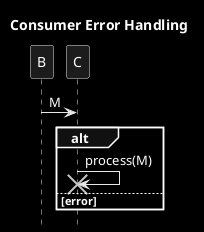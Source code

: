 @startuml
title Consumer Error Handling
hide footbox
skinparam monochrome reverse

B->C: M
alt
    C->C!!: process(M)
else error
'    hnote over C: log(error)
'    hnote over C: retry N times \n + max time
'    C->B: M to DLQ
'    C->B: ErrorM
end

@enduml
